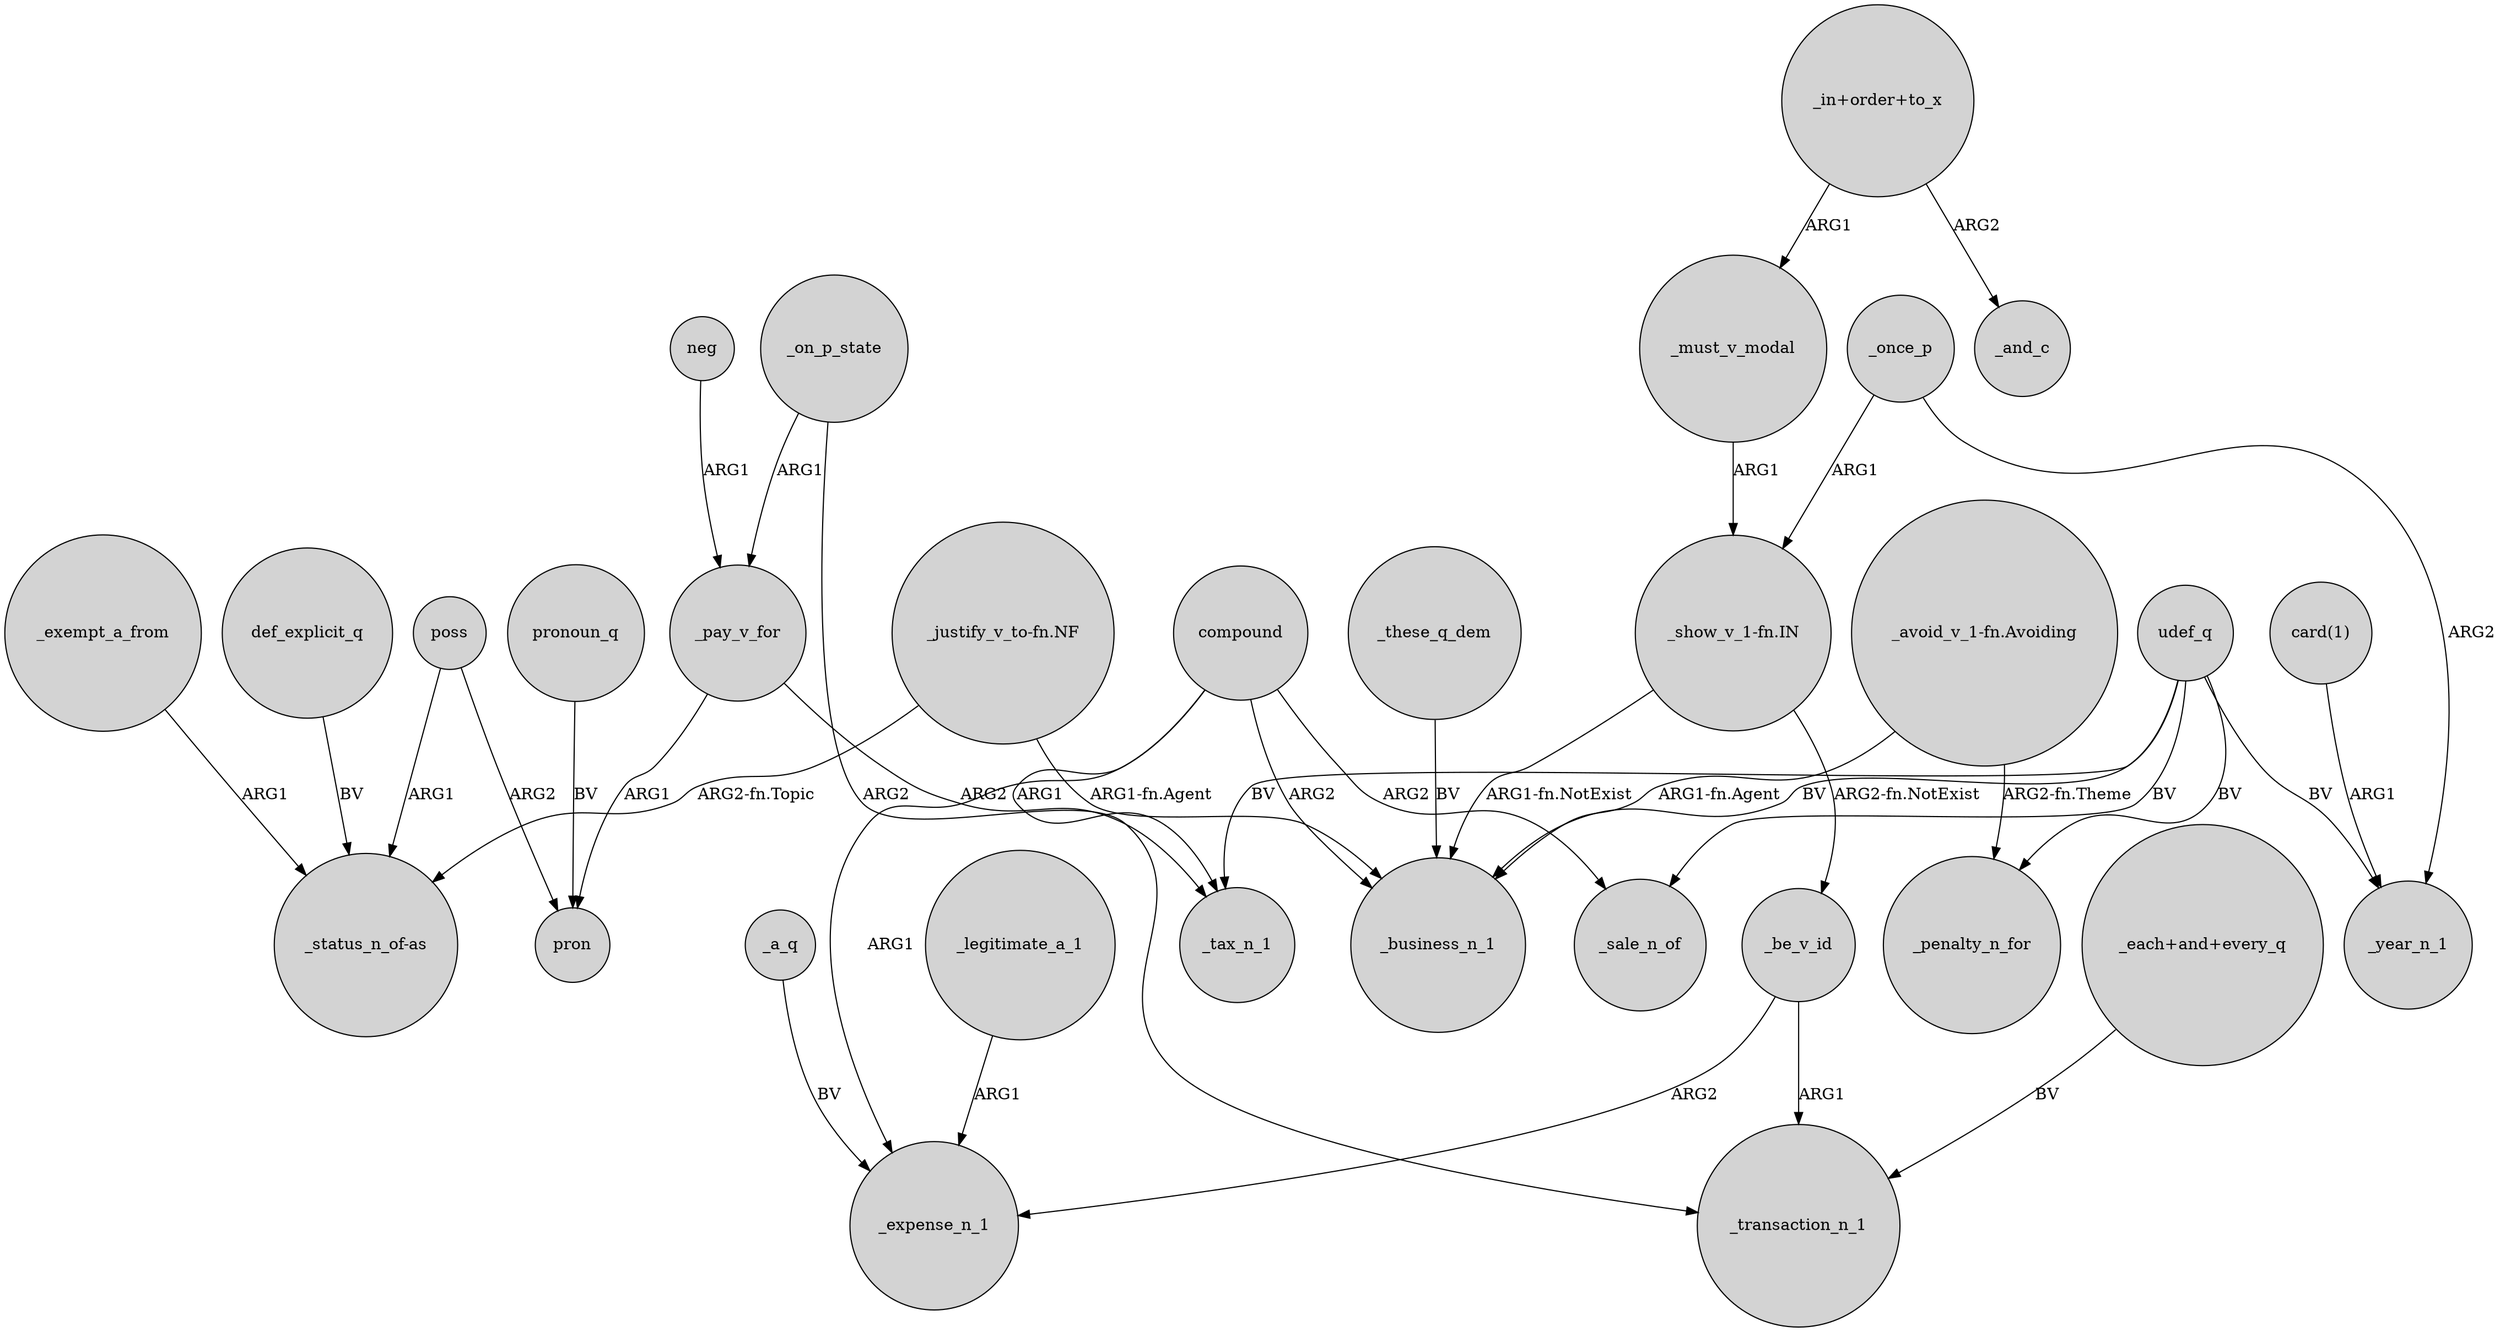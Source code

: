 digraph {
	node [shape=circle style=filled]
	neg -> _pay_v_for [label=ARG1]
	compound -> _expense_n_1 [label=ARG1]
	"_each+and+every_q" -> _transaction_n_1 [label=BV]
	poss -> pron [label=ARG2]
	_on_p_state -> _transaction_n_1 [label=ARG2]
	"_avoid_v_1-fn.Avoiding" -> _business_n_1 [label="ARG1-fn.Agent"]
	"_justify_v_to-fn.NF" -> "_status_n_of-as" [label="ARG2-fn.Topic"]
	_pay_v_for -> _tax_n_1 [label=ARG2]
	_once_p -> _year_n_1 [label=ARG2]
	_must_v_modal -> "_show_v_1-fn.IN" [label=ARG1]
	_on_p_state -> _pay_v_for [label=ARG1]
	_pay_v_for -> pron [label=ARG1]
	_be_v_id -> _transaction_n_1 [label=ARG1]
	compound -> _tax_n_1 [label=ARG1]
	"_show_v_1-fn.IN" -> _be_v_id [label="ARG2-fn.NotExist"]
	_be_v_id -> _expense_n_1 [label=ARG2]
	pronoun_q -> pron [label=BV]
	udef_q -> _tax_n_1 [label=BV]
	_exempt_a_from -> "_status_n_of-as" [label=ARG1]
	"_justify_v_to-fn.NF" -> _business_n_1 [label="ARG1-fn.Agent"]
	compound -> _sale_n_of [label=ARG2]
	udef_q -> _penalty_n_for [label=BV]
	def_explicit_q -> "_status_n_of-as" [label=BV]
	"_show_v_1-fn.IN" -> _business_n_1 [label="ARG1-fn.NotExist"]
	compound -> _business_n_1 [label=ARG2]
	udef_q -> _sale_n_of [label=BV]
	_once_p -> "_show_v_1-fn.IN" [label=ARG1]
	"_avoid_v_1-fn.Avoiding" -> _penalty_n_for [label="ARG2-fn.Theme"]
	"card(1)" -> _year_n_1 [label=ARG1]
	"_in+order+to_x" -> _and_c [label=ARG2]
	udef_q -> _year_n_1 [label=BV]
	udef_q -> _business_n_1 [label=BV]
	_these_q_dem -> _business_n_1 [label=BV]
	poss -> "_status_n_of-as" [label=ARG1]
	"_in+order+to_x" -> _must_v_modal [label=ARG1]
	_a_q -> _expense_n_1 [label=BV]
	_legitimate_a_1 -> _expense_n_1 [label=ARG1]
}
